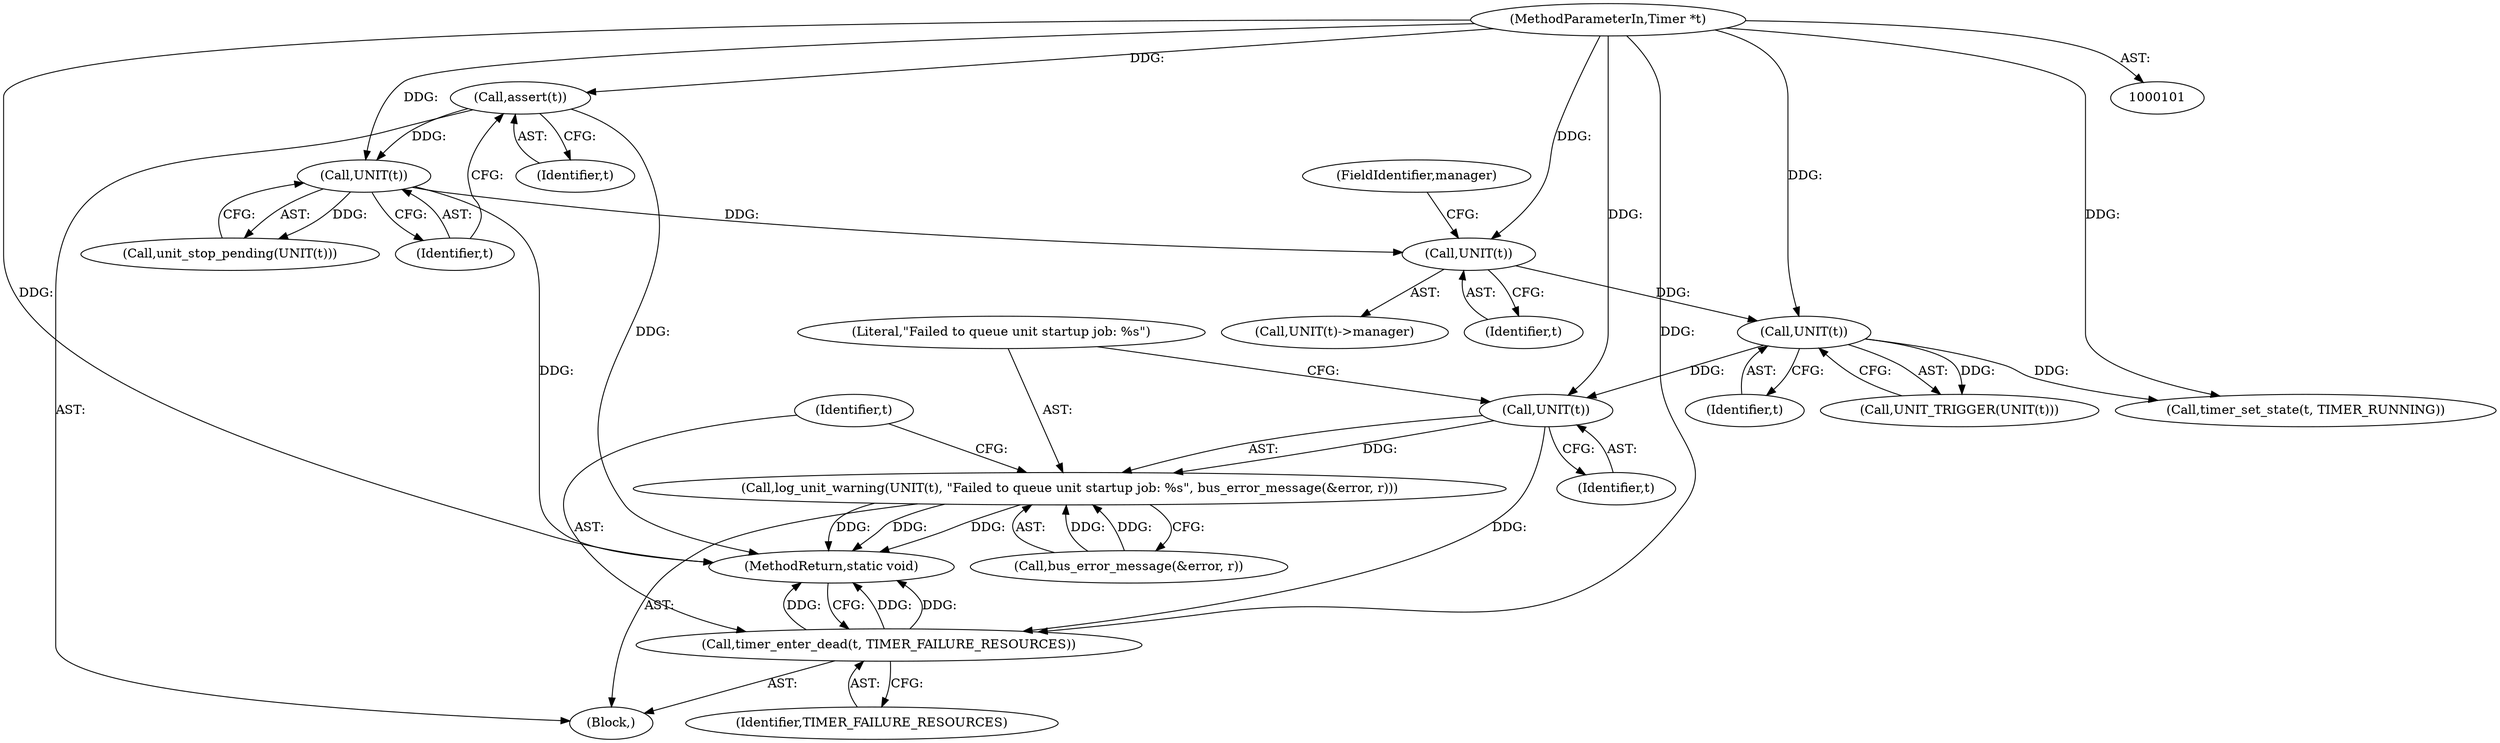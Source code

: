 digraph "0_systemd_ee735086f8670be1591fa9593e80dd60163a7a2f_1@pointer" {
"1000165" [label="(Call,UNIT(t))"];
"1000125" [label="(Call,UNIT(t))"];
"1000120" [label="(Call,UNIT(t))"];
"1000113" [label="(Call,UNIT(t))"];
"1000109" [label="(Call,assert(t))"];
"1000102" [label="(MethodParameterIn,Timer *t)"];
"1000164" [label="(Call,log_unit_warning(UNIT(t), \"Failed to queue unit startup job: %s\", bus_error_message(&error, r)))"];
"1000172" [label="(Call,timer_enter_dead(t, TIMER_FAILURE_RESOURCES))"];
"1000166" [label="(Identifier,t)"];
"1000126" [label="(Identifier,t)"];
"1000175" [label="(MethodReturn,static void)"];
"1000122" [label="(FieldIdentifier,manager)"];
"1000167" [label="(Literal,\"Failed to queue unit startup job: %s\")"];
"1000109" [label="(Call,assert(t))"];
"1000165" [label="(Call,UNIT(t))"];
"1000110" [label="(Identifier,t)"];
"1000113" [label="(Call,UNIT(t))"];
"1000120" [label="(Call,UNIT(t))"];
"1000164" [label="(Call,log_unit_warning(UNIT(t), \"Failed to queue unit startup job: %s\", bus_error_message(&error, r)))"];
"1000119" [label="(Call,UNIT(t)->manager)"];
"1000124" [label="(Call,UNIT_TRIGGER(UNIT(t)))"];
"1000159" [label="(Call,timer_set_state(t, TIMER_RUNNING))"];
"1000125" [label="(Call,UNIT(t))"];
"1000112" [label="(Call,unit_stop_pending(UNIT(t)))"];
"1000168" [label="(Call,bus_error_message(&error, r))"];
"1000103" [label="(Block,)"];
"1000102" [label="(MethodParameterIn,Timer *t)"];
"1000114" [label="(Identifier,t)"];
"1000174" [label="(Identifier,TIMER_FAILURE_RESOURCES)"];
"1000173" [label="(Identifier,t)"];
"1000172" [label="(Call,timer_enter_dead(t, TIMER_FAILURE_RESOURCES))"];
"1000121" [label="(Identifier,t)"];
"1000165" -> "1000164"  [label="AST: "];
"1000165" -> "1000166"  [label="CFG: "];
"1000166" -> "1000165"  [label="AST: "];
"1000167" -> "1000165"  [label="CFG: "];
"1000165" -> "1000164"  [label="DDG: "];
"1000125" -> "1000165"  [label="DDG: "];
"1000102" -> "1000165"  [label="DDG: "];
"1000165" -> "1000172"  [label="DDG: "];
"1000125" -> "1000124"  [label="AST: "];
"1000125" -> "1000126"  [label="CFG: "];
"1000126" -> "1000125"  [label="AST: "];
"1000124" -> "1000125"  [label="CFG: "];
"1000125" -> "1000124"  [label="DDG: "];
"1000120" -> "1000125"  [label="DDG: "];
"1000102" -> "1000125"  [label="DDG: "];
"1000125" -> "1000159"  [label="DDG: "];
"1000120" -> "1000119"  [label="AST: "];
"1000120" -> "1000121"  [label="CFG: "];
"1000121" -> "1000120"  [label="AST: "];
"1000122" -> "1000120"  [label="CFG: "];
"1000113" -> "1000120"  [label="DDG: "];
"1000102" -> "1000120"  [label="DDG: "];
"1000113" -> "1000112"  [label="AST: "];
"1000113" -> "1000114"  [label="CFG: "];
"1000114" -> "1000113"  [label="AST: "];
"1000112" -> "1000113"  [label="CFG: "];
"1000113" -> "1000175"  [label="DDG: "];
"1000113" -> "1000112"  [label="DDG: "];
"1000109" -> "1000113"  [label="DDG: "];
"1000102" -> "1000113"  [label="DDG: "];
"1000109" -> "1000103"  [label="AST: "];
"1000109" -> "1000110"  [label="CFG: "];
"1000110" -> "1000109"  [label="AST: "];
"1000114" -> "1000109"  [label="CFG: "];
"1000109" -> "1000175"  [label="DDG: "];
"1000102" -> "1000109"  [label="DDG: "];
"1000102" -> "1000101"  [label="AST: "];
"1000102" -> "1000175"  [label="DDG: "];
"1000102" -> "1000159"  [label="DDG: "];
"1000102" -> "1000172"  [label="DDG: "];
"1000164" -> "1000103"  [label="AST: "];
"1000164" -> "1000168"  [label="CFG: "];
"1000167" -> "1000164"  [label="AST: "];
"1000168" -> "1000164"  [label="AST: "];
"1000173" -> "1000164"  [label="CFG: "];
"1000164" -> "1000175"  [label="DDG: "];
"1000164" -> "1000175"  [label="DDG: "];
"1000164" -> "1000175"  [label="DDG: "];
"1000168" -> "1000164"  [label="DDG: "];
"1000168" -> "1000164"  [label="DDG: "];
"1000172" -> "1000103"  [label="AST: "];
"1000172" -> "1000174"  [label="CFG: "];
"1000173" -> "1000172"  [label="AST: "];
"1000174" -> "1000172"  [label="AST: "];
"1000175" -> "1000172"  [label="CFG: "];
"1000172" -> "1000175"  [label="DDG: "];
"1000172" -> "1000175"  [label="DDG: "];
"1000172" -> "1000175"  [label="DDG: "];
}
